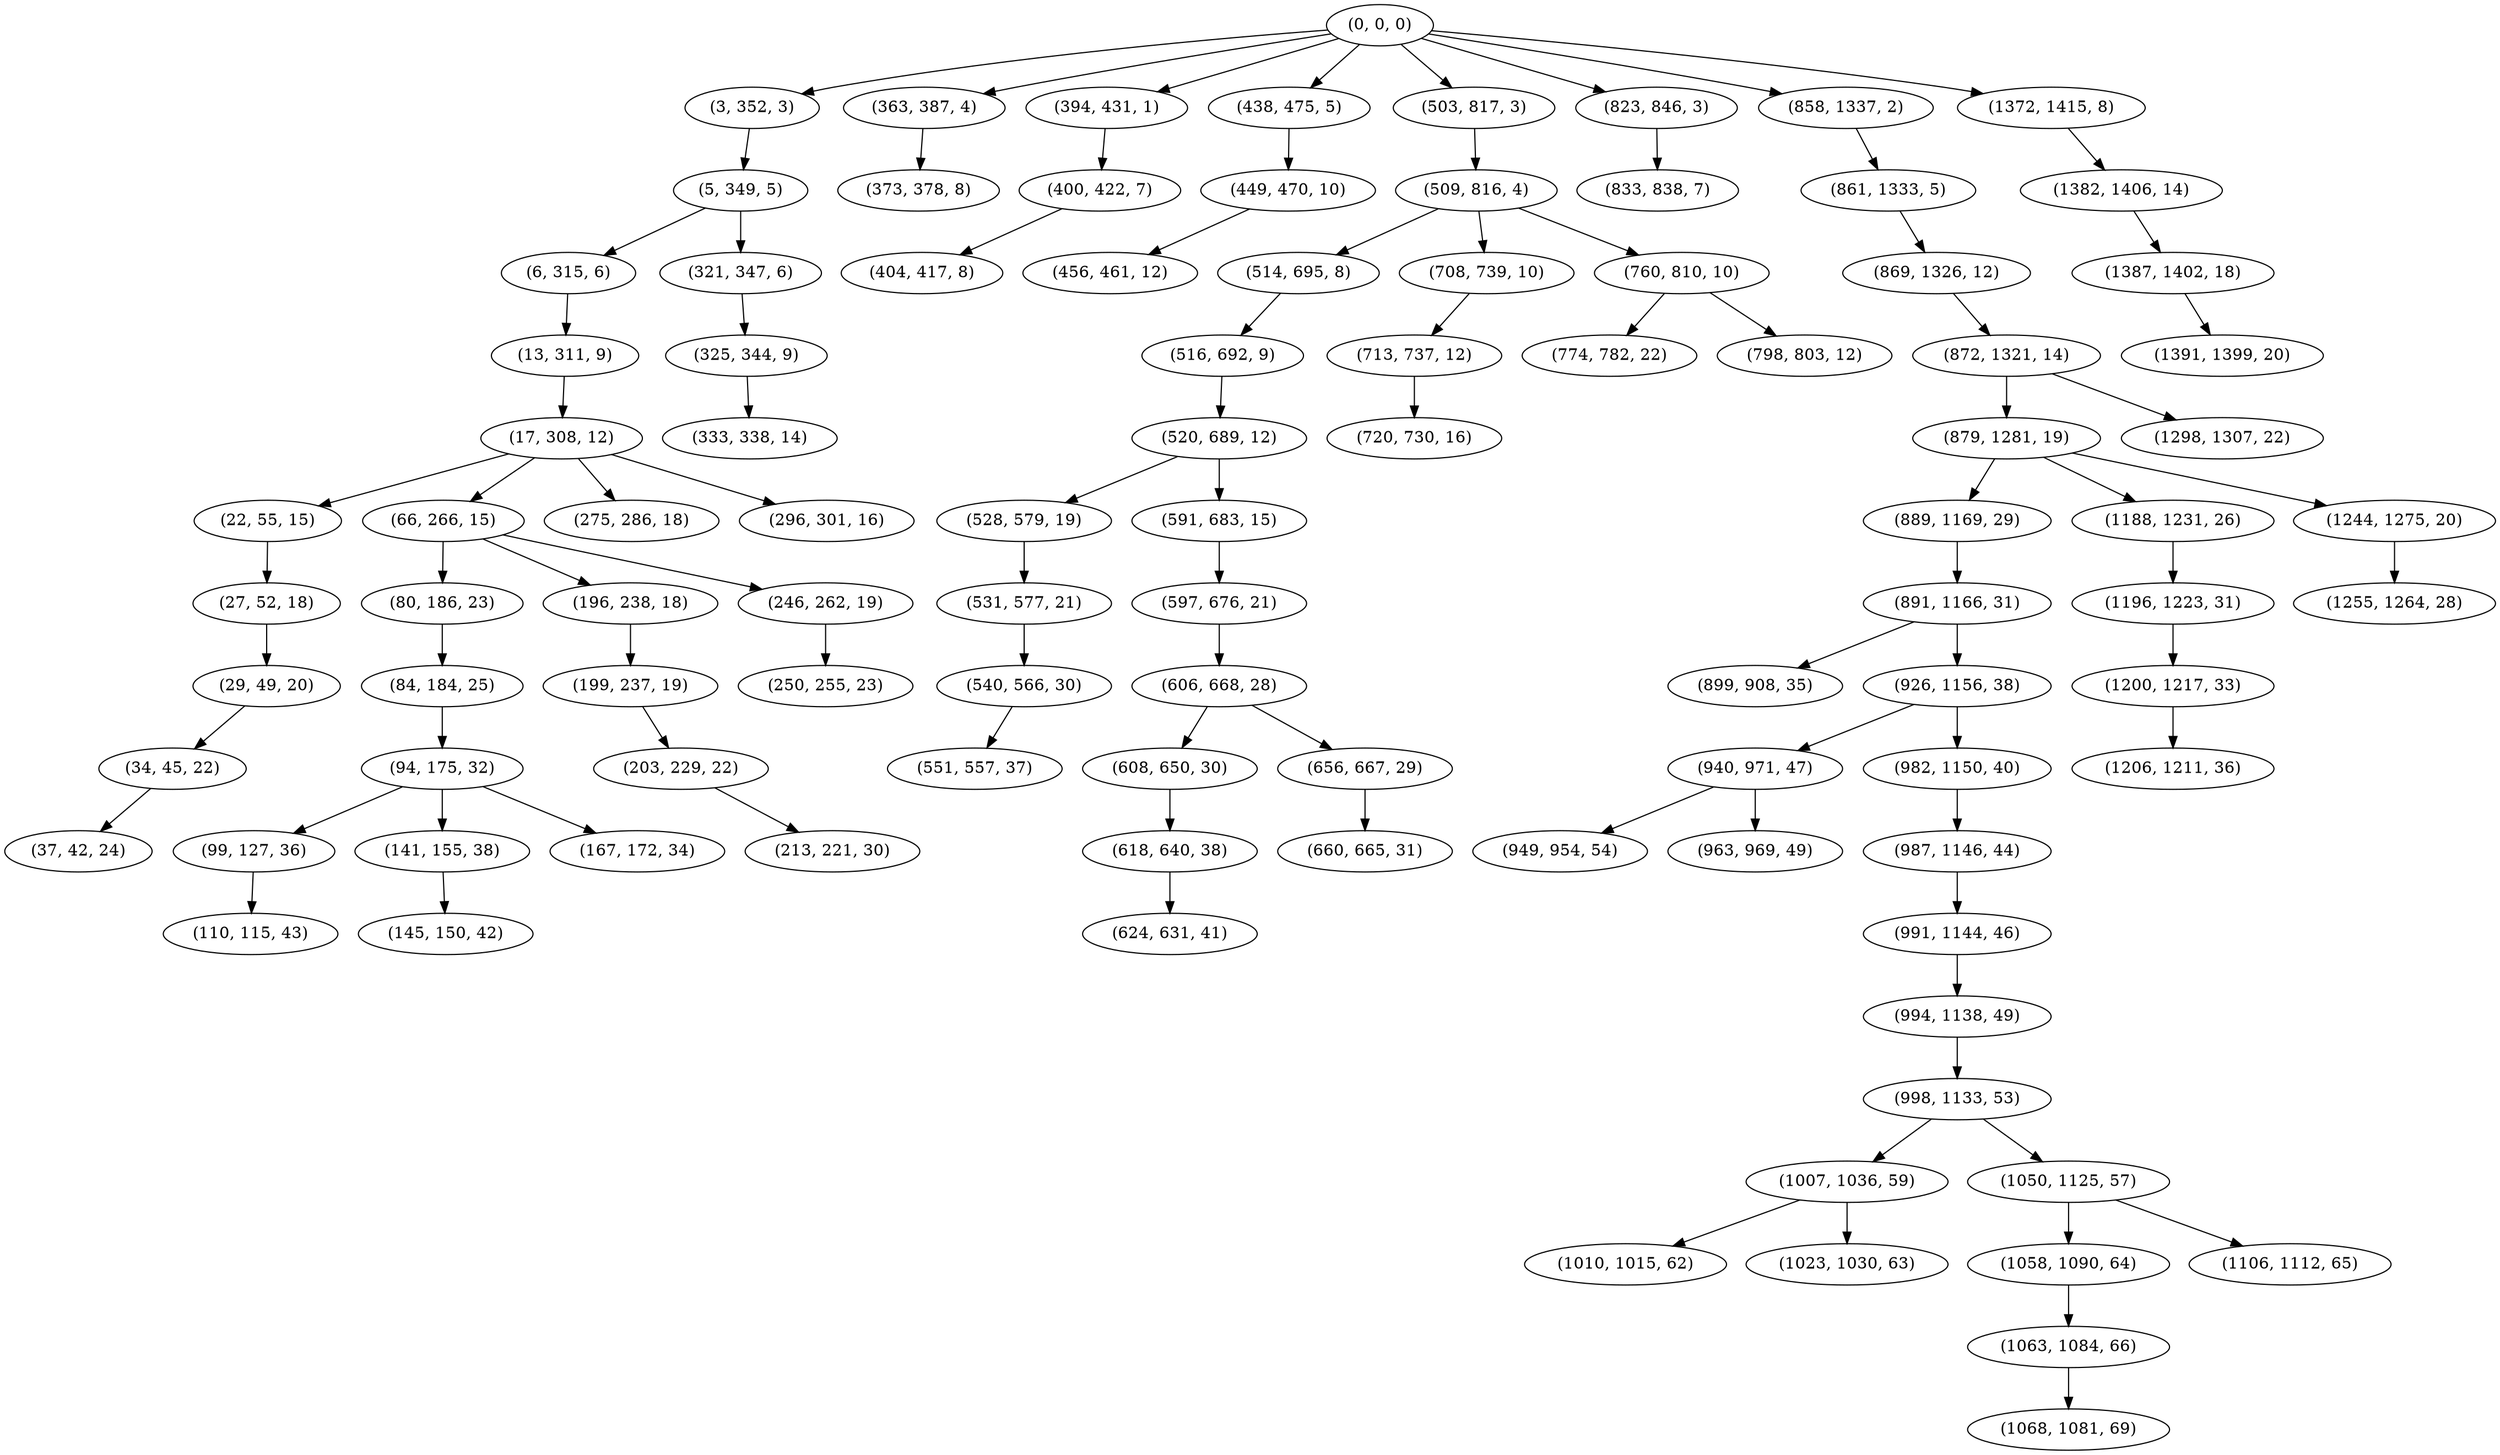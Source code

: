 digraph tree {
    "(0, 0, 0)";
    "(3, 352, 3)";
    "(5, 349, 5)";
    "(6, 315, 6)";
    "(13, 311, 9)";
    "(17, 308, 12)";
    "(22, 55, 15)";
    "(27, 52, 18)";
    "(29, 49, 20)";
    "(34, 45, 22)";
    "(37, 42, 24)";
    "(66, 266, 15)";
    "(80, 186, 23)";
    "(84, 184, 25)";
    "(94, 175, 32)";
    "(99, 127, 36)";
    "(110, 115, 43)";
    "(141, 155, 38)";
    "(145, 150, 42)";
    "(167, 172, 34)";
    "(196, 238, 18)";
    "(199, 237, 19)";
    "(203, 229, 22)";
    "(213, 221, 30)";
    "(246, 262, 19)";
    "(250, 255, 23)";
    "(275, 286, 18)";
    "(296, 301, 16)";
    "(321, 347, 6)";
    "(325, 344, 9)";
    "(333, 338, 14)";
    "(363, 387, 4)";
    "(373, 378, 8)";
    "(394, 431, 1)";
    "(400, 422, 7)";
    "(404, 417, 8)";
    "(438, 475, 5)";
    "(449, 470, 10)";
    "(456, 461, 12)";
    "(503, 817, 3)";
    "(509, 816, 4)";
    "(514, 695, 8)";
    "(516, 692, 9)";
    "(520, 689, 12)";
    "(528, 579, 19)";
    "(531, 577, 21)";
    "(540, 566, 30)";
    "(551, 557, 37)";
    "(591, 683, 15)";
    "(597, 676, 21)";
    "(606, 668, 28)";
    "(608, 650, 30)";
    "(618, 640, 38)";
    "(624, 631, 41)";
    "(656, 667, 29)";
    "(660, 665, 31)";
    "(708, 739, 10)";
    "(713, 737, 12)";
    "(720, 730, 16)";
    "(760, 810, 10)";
    "(774, 782, 22)";
    "(798, 803, 12)";
    "(823, 846, 3)";
    "(833, 838, 7)";
    "(858, 1337, 2)";
    "(861, 1333, 5)";
    "(869, 1326, 12)";
    "(872, 1321, 14)";
    "(879, 1281, 19)";
    "(889, 1169, 29)";
    "(891, 1166, 31)";
    "(899, 908, 35)";
    "(926, 1156, 38)";
    "(940, 971, 47)";
    "(949, 954, 54)";
    "(963, 969, 49)";
    "(982, 1150, 40)";
    "(987, 1146, 44)";
    "(991, 1144, 46)";
    "(994, 1138, 49)";
    "(998, 1133, 53)";
    "(1007, 1036, 59)";
    "(1010, 1015, 62)";
    "(1023, 1030, 63)";
    "(1050, 1125, 57)";
    "(1058, 1090, 64)";
    "(1063, 1084, 66)";
    "(1068, 1081, 69)";
    "(1106, 1112, 65)";
    "(1188, 1231, 26)";
    "(1196, 1223, 31)";
    "(1200, 1217, 33)";
    "(1206, 1211, 36)";
    "(1244, 1275, 20)";
    "(1255, 1264, 28)";
    "(1298, 1307, 22)";
    "(1372, 1415, 8)";
    "(1382, 1406, 14)";
    "(1387, 1402, 18)";
    "(1391, 1399, 20)";
    "(0, 0, 0)" -> "(3, 352, 3)";
    "(0, 0, 0)" -> "(363, 387, 4)";
    "(0, 0, 0)" -> "(394, 431, 1)";
    "(0, 0, 0)" -> "(438, 475, 5)";
    "(0, 0, 0)" -> "(503, 817, 3)";
    "(0, 0, 0)" -> "(823, 846, 3)";
    "(0, 0, 0)" -> "(858, 1337, 2)";
    "(0, 0, 0)" -> "(1372, 1415, 8)";
    "(3, 352, 3)" -> "(5, 349, 5)";
    "(5, 349, 5)" -> "(6, 315, 6)";
    "(5, 349, 5)" -> "(321, 347, 6)";
    "(6, 315, 6)" -> "(13, 311, 9)";
    "(13, 311, 9)" -> "(17, 308, 12)";
    "(17, 308, 12)" -> "(22, 55, 15)";
    "(17, 308, 12)" -> "(66, 266, 15)";
    "(17, 308, 12)" -> "(275, 286, 18)";
    "(17, 308, 12)" -> "(296, 301, 16)";
    "(22, 55, 15)" -> "(27, 52, 18)";
    "(27, 52, 18)" -> "(29, 49, 20)";
    "(29, 49, 20)" -> "(34, 45, 22)";
    "(34, 45, 22)" -> "(37, 42, 24)";
    "(66, 266, 15)" -> "(80, 186, 23)";
    "(66, 266, 15)" -> "(196, 238, 18)";
    "(66, 266, 15)" -> "(246, 262, 19)";
    "(80, 186, 23)" -> "(84, 184, 25)";
    "(84, 184, 25)" -> "(94, 175, 32)";
    "(94, 175, 32)" -> "(99, 127, 36)";
    "(94, 175, 32)" -> "(141, 155, 38)";
    "(94, 175, 32)" -> "(167, 172, 34)";
    "(99, 127, 36)" -> "(110, 115, 43)";
    "(141, 155, 38)" -> "(145, 150, 42)";
    "(196, 238, 18)" -> "(199, 237, 19)";
    "(199, 237, 19)" -> "(203, 229, 22)";
    "(203, 229, 22)" -> "(213, 221, 30)";
    "(246, 262, 19)" -> "(250, 255, 23)";
    "(321, 347, 6)" -> "(325, 344, 9)";
    "(325, 344, 9)" -> "(333, 338, 14)";
    "(363, 387, 4)" -> "(373, 378, 8)";
    "(394, 431, 1)" -> "(400, 422, 7)";
    "(400, 422, 7)" -> "(404, 417, 8)";
    "(438, 475, 5)" -> "(449, 470, 10)";
    "(449, 470, 10)" -> "(456, 461, 12)";
    "(503, 817, 3)" -> "(509, 816, 4)";
    "(509, 816, 4)" -> "(514, 695, 8)";
    "(509, 816, 4)" -> "(708, 739, 10)";
    "(509, 816, 4)" -> "(760, 810, 10)";
    "(514, 695, 8)" -> "(516, 692, 9)";
    "(516, 692, 9)" -> "(520, 689, 12)";
    "(520, 689, 12)" -> "(528, 579, 19)";
    "(520, 689, 12)" -> "(591, 683, 15)";
    "(528, 579, 19)" -> "(531, 577, 21)";
    "(531, 577, 21)" -> "(540, 566, 30)";
    "(540, 566, 30)" -> "(551, 557, 37)";
    "(591, 683, 15)" -> "(597, 676, 21)";
    "(597, 676, 21)" -> "(606, 668, 28)";
    "(606, 668, 28)" -> "(608, 650, 30)";
    "(606, 668, 28)" -> "(656, 667, 29)";
    "(608, 650, 30)" -> "(618, 640, 38)";
    "(618, 640, 38)" -> "(624, 631, 41)";
    "(656, 667, 29)" -> "(660, 665, 31)";
    "(708, 739, 10)" -> "(713, 737, 12)";
    "(713, 737, 12)" -> "(720, 730, 16)";
    "(760, 810, 10)" -> "(774, 782, 22)";
    "(760, 810, 10)" -> "(798, 803, 12)";
    "(823, 846, 3)" -> "(833, 838, 7)";
    "(858, 1337, 2)" -> "(861, 1333, 5)";
    "(861, 1333, 5)" -> "(869, 1326, 12)";
    "(869, 1326, 12)" -> "(872, 1321, 14)";
    "(872, 1321, 14)" -> "(879, 1281, 19)";
    "(872, 1321, 14)" -> "(1298, 1307, 22)";
    "(879, 1281, 19)" -> "(889, 1169, 29)";
    "(879, 1281, 19)" -> "(1188, 1231, 26)";
    "(879, 1281, 19)" -> "(1244, 1275, 20)";
    "(889, 1169, 29)" -> "(891, 1166, 31)";
    "(891, 1166, 31)" -> "(899, 908, 35)";
    "(891, 1166, 31)" -> "(926, 1156, 38)";
    "(926, 1156, 38)" -> "(940, 971, 47)";
    "(926, 1156, 38)" -> "(982, 1150, 40)";
    "(940, 971, 47)" -> "(949, 954, 54)";
    "(940, 971, 47)" -> "(963, 969, 49)";
    "(982, 1150, 40)" -> "(987, 1146, 44)";
    "(987, 1146, 44)" -> "(991, 1144, 46)";
    "(991, 1144, 46)" -> "(994, 1138, 49)";
    "(994, 1138, 49)" -> "(998, 1133, 53)";
    "(998, 1133, 53)" -> "(1007, 1036, 59)";
    "(998, 1133, 53)" -> "(1050, 1125, 57)";
    "(1007, 1036, 59)" -> "(1010, 1015, 62)";
    "(1007, 1036, 59)" -> "(1023, 1030, 63)";
    "(1050, 1125, 57)" -> "(1058, 1090, 64)";
    "(1050, 1125, 57)" -> "(1106, 1112, 65)";
    "(1058, 1090, 64)" -> "(1063, 1084, 66)";
    "(1063, 1084, 66)" -> "(1068, 1081, 69)";
    "(1188, 1231, 26)" -> "(1196, 1223, 31)";
    "(1196, 1223, 31)" -> "(1200, 1217, 33)";
    "(1200, 1217, 33)" -> "(1206, 1211, 36)";
    "(1244, 1275, 20)" -> "(1255, 1264, 28)";
    "(1372, 1415, 8)" -> "(1382, 1406, 14)";
    "(1382, 1406, 14)" -> "(1387, 1402, 18)";
    "(1387, 1402, 18)" -> "(1391, 1399, 20)";
}
